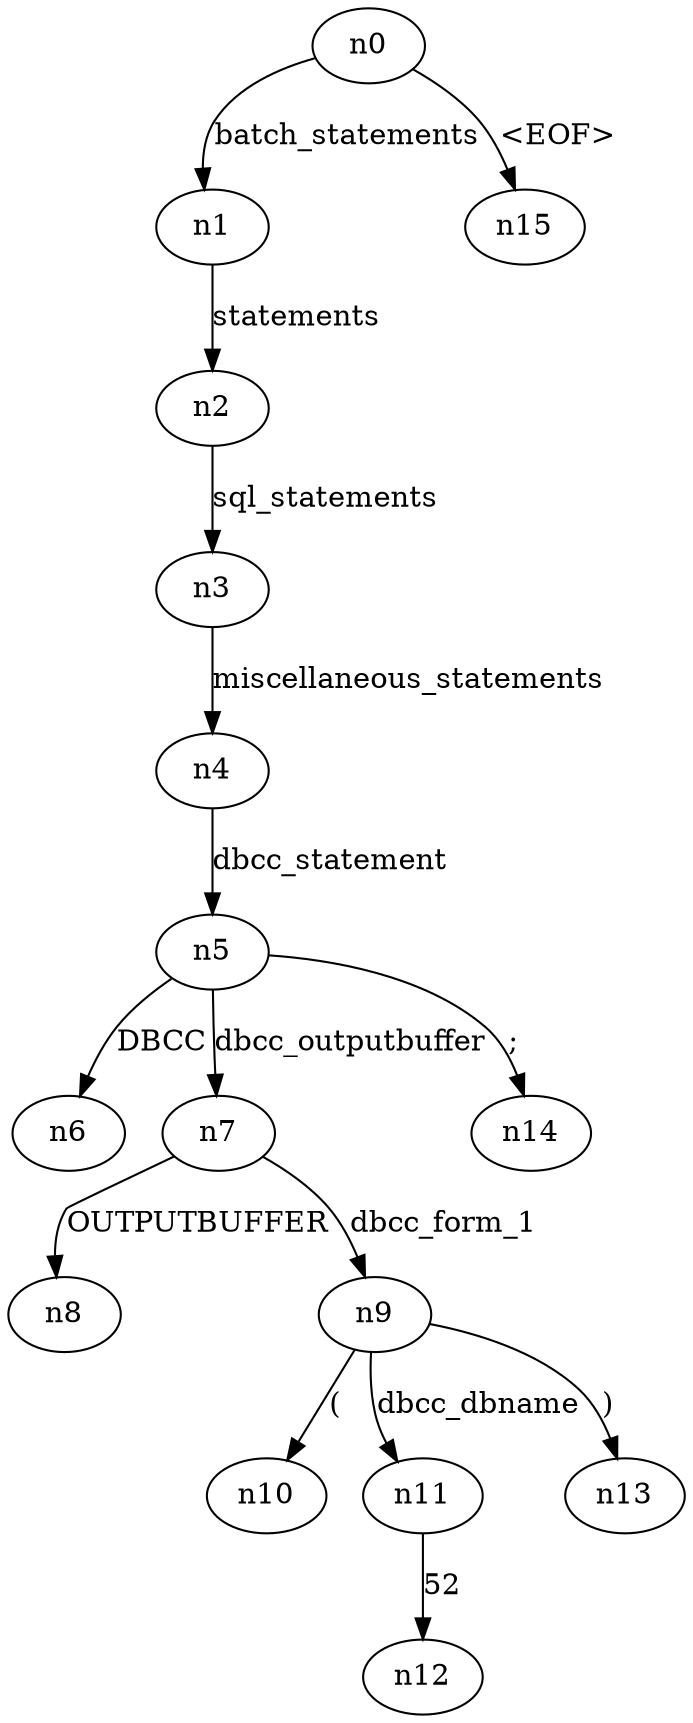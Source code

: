 digraph ParseTree {
  n0 -> n1 [label="batch_statements"];
  n1 -> n2 [label="statements"];
  n2 -> n3 [label="sql_statements"];
  n3 -> n4 [label="miscellaneous_statements"];
  n4 -> n5 [label="dbcc_statement"];
  n5 -> n6 [label="DBCC"];
  n5 -> n7 [label="dbcc_outputbuffer"];
  n7 -> n8 [label="OUTPUTBUFFER"];
  n7 -> n9 [label="dbcc_form_1"];
  n9 -> n10 [label="("];
  n9 -> n11 [label="dbcc_dbname"];
  n11 -> n12 [label="52"];
  n9 -> n13 [label=")"];
  n5 -> n14 [label=";"];
  n0 -> n15 [label="<EOF>"];
}